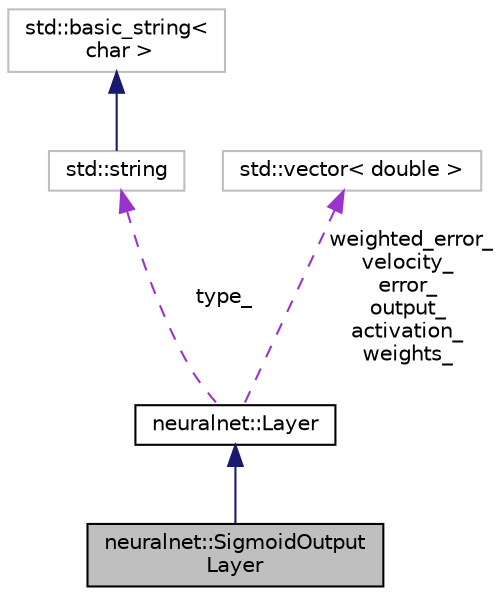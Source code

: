 digraph "neuralnet::SigmoidOutputLayer"
{
  edge [fontname="Helvetica",fontsize="10",labelfontname="Helvetica",labelfontsize="10"];
  node [fontname="Helvetica",fontsize="10",shape=record];
  Node2 [label="neuralnet::SigmoidOutput\lLayer",height=0.2,width=0.4,color="black", fillcolor="grey75", style="filled", fontcolor="black"];
  Node3 -> Node2 [dir="back",color="midnightblue",fontsize="10",style="solid",fontname="Helvetica"];
  Node3 [label="neuralnet::Layer",height=0.2,width=0.4,color="black", fillcolor="white", style="filled",URL="$classneuralnet_1_1Layer.html",tooltip="Abstract base for unit of computation of a network. "];
  Node4 -> Node3 [dir="back",color="darkorchid3",fontsize="10",style="dashed",label=" type_" ,fontname="Helvetica"];
  Node4 [label="std::string",height=0.2,width=0.4,color="grey75", fillcolor="white", style="filled",tooltip="STL class. "];
  Node5 -> Node4 [dir="back",color="midnightblue",fontsize="10",style="solid",fontname="Helvetica"];
  Node5 [label="std::basic_string\<\l char \>",height=0.2,width=0.4,color="grey75", fillcolor="white", style="filled",tooltip="STL class. "];
  Node6 -> Node3 [dir="back",color="darkorchid3",fontsize="10",style="dashed",label=" weighted_error_\nvelocity_\nerror_\noutput_\nactivation_\nweights_" ,fontname="Helvetica"];
  Node6 [label="std::vector\< double \>",height=0.2,width=0.4,color="grey75", fillcolor="white", style="filled"];
}
